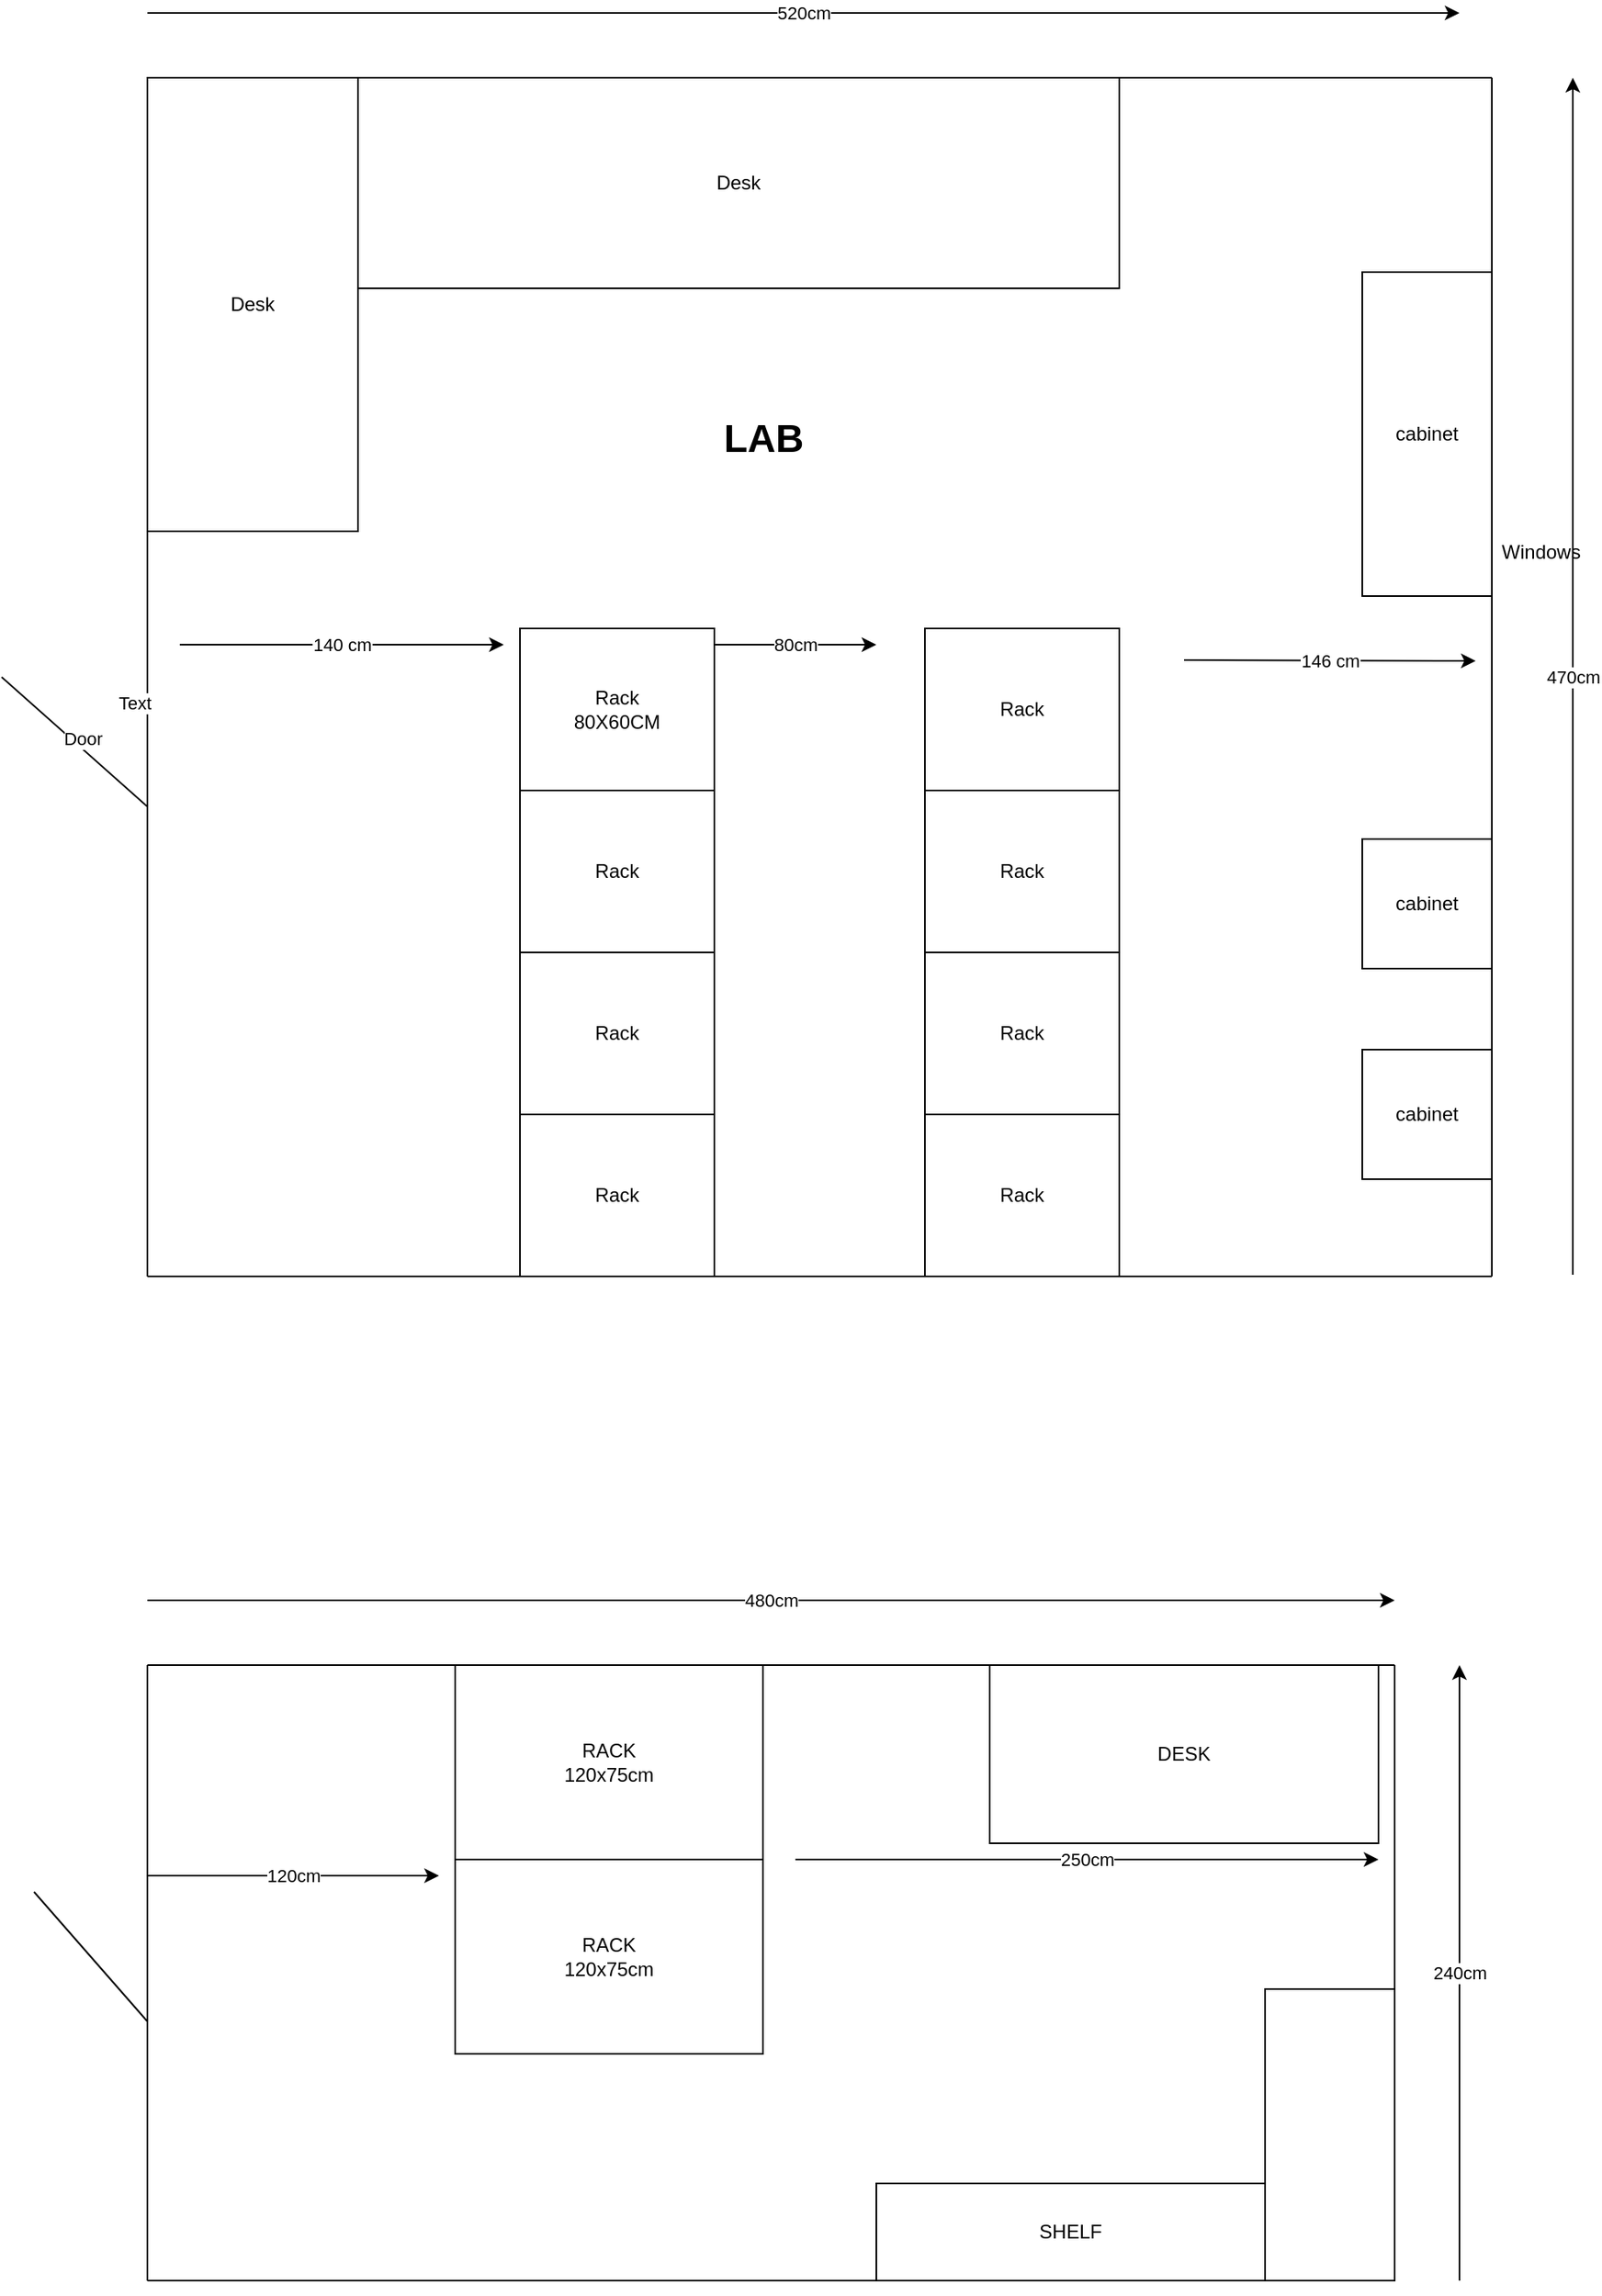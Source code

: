 <mxfile version="26.2.14">
  <diagram name="Page-1" id="0rwIy5gSwFDeN-cu-DK_">
    <mxGraphModel dx="2377" dy="1452" grid="1" gridSize="10" guides="1" tooltips="1" connect="1" arrows="1" fold="1" page="1" pageScale="1" pageWidth="2336" pageHeight="1654" math="0" shadow="0">
      <root>
        <mxCell id="0" />
        <mxCell id="1" parent="0" />
        <mxCell id="RzOmzHaiy46DHeElriqS-1" value="" style="endArrow=none;html=1;rounded=0;" parent="1" edge="1">
          <mxGeometry width="50" height="50" relative="1" as="geometry">
            <mxPoint x="320" y="160" as="sourcePoint" />
            <mxPoint x="1150" y="160" as="targetPoint" />
          </mxGeometry>
        </mxCell>
        <mxCell id="RzOmzHaiy46DHeElriqS-2" value="" style="endArrow=none;html=1;rounded=0;" parent="1" edge="1">
          <mxGeometry width="50" height="50" relative="1" as="geometry">
            <mxPoint x="320" y="900" as="sourcePoint" />
            <mxPoint x="320" y="160" as="targetPoint" />
          </mxGeometry>
        </mxCell>
        <mxCell id="u7w42iiDskShDQtFD_fB-39" value="Text" style="edgeLabel;html=1;align=center;verticalAlign=middle;resizable=0;points=[];" parent="RzOmzHaiy46DHeElriqS-2" vertex="1" connectable="0">
          <mxGeometry x="-0.043" y="8" relative="1" as="geometry">
            <mxPoint as="offset" />
          </mxGeometry>
        </mxCell>
        <mxCell id="u7w42iiDskShDQtFD_fB-1" value="" style="endArrow=none;html=1;rounded=0;" parent="1" edge="1">
          <mxGeometry width="50" height="50" relative="1" as="geometry">
            <mxPoint x="320" y="900" as="sourcePoint" />
            <mxPoint x="1150" y="900" as="targetPoint" />
          </mxGeometry>
        </mxCell>
        <mxCell id="u7w42iiDskShDQtFD_fB-2" value="" style="endArrow=none;html=1;rounded=0;" parent="1" edge="1">
          <mxGeometry width="50" height="50" relative="1" as="geometry">
            <mxPoint x="1150" y="900" as="sourcePoint" />
            <mxPoint x="1150" y="160" as="targetPoint" />
          </mxGeometry>
        </mxCell>
        <mxCell id="u7w42iiDskShDQtFD_fB-3" value="" style="endArrow=none;html=1;rounded=0;" parent="1" edge="1">
          <mxGeometry width="50" height="50" relative="1" as="geometry">
            <mxPoint x="320" y="610" as="sourcePoint" />
            <mxPoint x="230" y="530" as="targetPoint" />
          </mxGeometry>
        </mxCell>
        <mxCell id="u7w42iiDskShDQtFD_fB-40" value="Door" style="edgeLabel;html=1;align=center;verticalAlign=middle;resizable=0;points=[];" parent="u7w42iiDskShDQtFD_fB-3" vertex="1" connectable="0">
          <mxGeometry x="-0.04" y="-5" relative="1" as="geometry">
            <mxPoint as="offset" />
          </mxGeometry>
        </mxCell>
        <mxCell id="u7w42iiDskShDQtFD_fB-19" value="" style="endArrow=classic;html=1;rounded=0;" parent="1" edge="1">
          <mxGeometry relative="1" as="geometry">
            <mxPoint x="320" y="120" as="sourcePoint" />
            <mxPoint x="1130" y="120" as="targetPoint" />
          </mxGeometry>
        </mxCell>
        <mxCell id="u7w42iiDskShDQtFD_fB-20" value="520cm" style="edgeLabel;resizable=0;html=1;;align=center;verticalAlign=middle;" parent="u7w42iiDskShDQtFD_fB-19" connectable="0" vertex="1">
          <mxGeometry relative="1" as="geometry" />
        </mxCell>
        <mxCell id="u7w42iiDskShDQtFD_fB-22" value="Rack" style="rounded=0;whiteSpace=wrap;html=1;" parent="1" vertex="1">
          <mxGeometry x="550" y="800" width="120" height="100" as="geometry" />
        </mxCell>
        <mxCell id="u7w42iiDskShDQtFD_fB-23" value="Rack" style="rounded=0;whiteSpace=wrap;html=1;" parent="1" vertex="1">
          <mxGeometry x="550" y="700" width="120" height="100" as="geometry" />
        </mxCell>
        <mxCell id="u7w42iiDskShDQtFD_fB-24" value="Rack" style="rounded=0;whiteSpace=wrap;html=1;" parent="1" vertex="1">
          <mxGeometry x="550" y="600" width="120" height="100" as="geometry" />
        </mxCell>
        <mxCell id="u7w42iiDskShDQtFD_fB-25" value="Rack&lt;br&gt;80X60CM" style="rounded=0;whiteSpace=wrap;html=1;" parent="1" vertex="1">
          <mxGeometry x="550" y="500" width="120" height="100" as="geometry" />
        </mxCell>
        <mxCell id="u7w42iiDskShDQtFD_fB-27" value="Rack" style="rounded=0;whiteSpace=wrap;html=1;" parent="1" vertex="1">
          <mxGeometry x="800" y="800" width="120" height="100" as="geometry" />
        </mxCell>
        <mxCell id="u7w42iiDskShDQtFD_fB-28" value="Rack" style="rounded=0;whiteSpace=wrap;html=1;" parent="1" vertex="1">
          <mxGeometry x="800" y="700" width="120" height="100" as="geometry" />
        </mxCell>
        <mxCell id="u7w42iiDskShDQtFD_fB-29" value="Rack" style="rounded=0;whiteSpace=wrap;html=1;" parent="1" vertex="1">
          <mxGeometry x="800" y="600" width="120" height="100" as="geometry" />
        </mxCell>
        <mxCell id="u7w42iiDskShDQtFD_fB-30" value="Rack" style="rounded=0;whiteSpace=wrap;html=1;" parent="1" vertex="1">
          <mxGeometry x="800" y="500" width="120" height="100" as="geometry" />
        </mxCell>
        <mxCell id="u7w42iiDskShDQtFD_fB-33" value="Desk" style="rounded=0;whiteSpace=wrap;html=1;" parent="1" vertex="1">
          <mxGeometry x="320" y="160" width="130" height="280" as="geometry" />
        </mxCell>
        <mxCell id="u7w42iiDskShDQtFD_fB-34" value="Desk" style="rounded=0;whiteSpace=wrap;html=1;" parent="1" vertex="1">
          <mxGeometry x="450" y="160" width="470" height="130" as="geometry" />
        </mxCell>
        <mxCell id="u7w42iiDskShDQtFD_fB-35" value="cabinet" style="rounded=0;whiteSpace=wrap;html=1;" parent="1" vertex="1">
          <mxGeometry x="1070" y="280" width="80" height="200" as="geometry" />
        </mxCell>
        <mxCell id="u7w42iiDskShDQtFD_fB-36" value="cabinet" style="whiteSpace=wrap;html=1;aspect=fixed;" parent="1" vertex="1">
          <mxGeometry x="1070" y="630" width="80" height="80" as="geometry" />
        </mxCell>
        <mxCell id="u7w42iiDskShDQtFD_fB-38" value="cabinet" style="whiteSpace=wrap;html=1;aspect=fixed;" parent="1" vertex="1">
          <mxGeometry x="1070" y="760" width="80" height="80" as="geometry" />
        </mxCell>
        <mxCell id="u7w42iiDskShDQtFD_fB-41" value="Windows" style="text;html=1;align=center;verticalAlign=middle;resizable=0;points=[];autosize=1;strokeColor=none;fillColor=none;" parent="1" vertex="1">
          <mxGeometry x="1145" y="438" width="70" height="30" as="geometry" />
        </mxCell>
        <mxCell id="u7w42iiDskShDQtFD_fB-42" value="&lt;h1&gt;LAB&lt;/h1&gt;" style="text;html=1;align=center;verticalAlign=middle;resizable=0;points=[];autosize=1;strokeColor=none;fillColor=none;" parent="1" vertex="1">
          <mxGeometry x="665" y="348" width="70" height="70" as="geometry" />
        </mxCell>
        <mxCell id="u7w42iiDskShDQtFD_fB-46" value="" style="endArrow=classic;html=1;rounded=0;" parent="1" edge="1">
          <mxGeometry relative="1" as="geometry">
            <mxPoint x="1200" y="899" as="sourcePoint" />
            <mxPoint x="1200" y="160" as="targetPoint" />
          </mxGeometry>
        </mxCell>
        <mxCell id="u7w42iiDskShDQtFD_fB-47" value="470cm" style="edgeLabel;resizable=0;html=1;;align=center;verticalAlign=middle;" parent="u7w42iiDskShDQtFD_fB-46" connectable="0" vertex="1">
          <mxGeometry relative="1" as="geometry" />
        </mxCell>
        <mxCell id="u7w42iiDskShDQtFD_fB-55" value="" style="endArrow=none;html=1;rounded=0;" parent="1" edge="1">
          <mxGeometry width="50" height="50" relative="1" as="geometry">
            <mxPoint x="320" y="1520" as="sourcePoint" />
            <mxPoint x="320" y="1140" as="targetPoint" />
          </mxGeometry>
        </mxCell>
        <mxCell id="u7w42iiDskShDQtFD_fB-63" value="" style="endArrow=none;html=1;rounded=0;" parent="1" edge="1">
          <mxGeometry width="50" height="50" relative="1" as="geometry">
            <mxPoint x="320" y="1520" as="sourcePoint" />
            <mxPoint x="1090" y="1520" as="targetPoint" />
          </mxGeometry>
        </mxCell>
        <mxCell id="u7w42iiDskShDQtFD_fB-64" value="" style="endArrow=none;html=1;rounded=0;" parent="1" edge="1">
          <mxGeometry width="50" height="50" relative="1" as="geometry">
            <mxPoint x="320" y="1140" as="sourcePoint" />
            <mxPoint x="1090" y="1140" as="targetPoint" />
          </mxGeometry>
        </mxCell>
        <mxCell id="u7w42iiDskShDQtFD_fB-65" value="" style="endArrow=none;html=1;rounded=0;" parent="1" edge="1">
          <mxGeometry width="50" height="50" relative="1" as="geometry">
            <mxPoint x="1090" y="1140" as="sourcePoint" />
            <mxPoint x="1090" y="1520" as="targetPoint" />
          </mxGeometry>
        </mxCell>
        <mxCell id="u7w42iiDskShDQtFD_fB-66" value="" style="endArrow=none;html=1;rounded=0;" parent="1" edge="1">
          <mxGeometry width="50" height="50" relative="1" as="geometry">
            <mxPoint x="320" y="1360" as="sourcePoint" />
            <mxPoint x="250" y="1280" as="targetPoint" />
          </mxGeometry>
        </mxCell>
        <mxCell id="u7w42iiDskShDQtFD_fB-69" value="RACK&lt;br&gt;120x75cm" style="rounded=0;whiteSpace=wrap;html=1;" parent="1" vertex="1">
          <mxGeometry x="510" y="1140" width="190" height="120" as="geometry" />
        </mxCell>
        <mxCell id="u7w42iiDskShDQtFD_fB-70" value="RACK&lt;br&gt;120x75cm" style="rounded=0;whiteSpace=wrap;html=1;" parent="1" vertex="1">
          <mxGeometry x="510" y="1260" width="190" height="120" as="geometry" />
        </mxCell>
        <mxCell id="u7w42iiDskShDQtFD_fB-75" value="1" style="endArrow=classic;html=1;rounded=0;" parent="1" edge="1">
          <mxGeometry relative="1" as="geometry">
            <mxPoint x="960" y="519.52" as="sourcePoint" />
            <mxPoint x="1140" y="520" as="targetPoint" />
          </mxGeometry>
        </mxCell>
        <mxCell id="u7w42iiDskShDQtFD_fB-76" value="146 cm" style="edgeLabel;resizable=0;html=1;;align=center;verticalAlign=middle;" parent="u7w42iiDskShDQtFD_fB-75" connectable="0" vertex="1">
          <mxGeometry relative="1" as="geometry" />
        </mxCell>
        <mxCell id="u7w42iiDskShDQtFD_fB-78" value="" style="endArrow=classic;html=1;rounded=0;" parent="1" edge="1">
          <mxGeometry relative="1" as="geometry">
            <mxPoint x="340" y="510" as="sourcePoint" />
            <mxPoint x="540" y="510" as="targetPoint" />
          </mxGeometry>
        </mxCell>
        <mxCell id="u7w42iiDskShDQtFD_fB-79" value="140 cm" style="edgeLabel;resizable=0;html=1;;align=center;verticalAlign=middle;" parent="u7w42iiDskShDQtFD_fB-78" connectable="0" vertex="1">
          <mxGeometry relative="1" as="geometry" />
        </mxCell>
        <mxCell id="u7w42iiDskShDQtFD_fB-84" value="" style="endArrow=classic;html=1;rounded=0;" parent="1" edge="1">
          <mxGeometry relative="1" as="geometry">
            <mxPoint x="670" y="510" as="sourcePoint" />
            <mxPoint x="770" y="510" as="targetPoint" />
          </mxGeometry>
        </mxCell>
        <mxCell id="u7w42iiDskShDQtFD_fB-85" value="80cm" style="edgeLabel;resizable=0;html=1;;align=center;verticalAlign=middle;" parent="u7w42iiDskShDQtFD_fB-84" connectable="0" vertex="1">
          <mxGeometry relative="1" as="geometry" />
        </mxCell>
        <mxCell id="u7w42iiDskShDQtFD_fB-86" value="" style="endArrow=classic;html=1;rounded=0;" parent="1" edge="1">
          <mxGeometry relative="1" as="geometry">
            <mxPoint x="320" y="1100" as="sourcePoint" />
            <mxPoint x="1090" y="1100" as="targetPoint" />
          </mxGeometry>
        </mxCell>
        <mxCell id="u7w42iiDskShDQtFD_fB-87" value="480cm" style="edgeLabel;resizable=0;html=1;;align=center;verticalAlign=middle;" parent="u7w42iiDskShDQtFD_fB-86" connectable="0" vertex="1">
          <mxGeometry relative="1" as="geometry" />
        </mxCell>
        <mxCell id="u7w42iiDskShDQtFD_fB-88" value="" style="endArrow=classic;html=1;rounded=0;" parent="1" edge="1">
          <mxGeometry relative="1" as="geometry">
            <mxPoint x="1130" y="1520" as="sourcePoint" />
            <mxPoint x="1130" y="1140" as="targetPoint" />
          </mxGeometry>
        </mxCell>
        <mxCell id="u7w42iiDskShDQtFD_fB-89" value="240cm" style="edgeLabel;resizable=0;html=1;;align=center;verticalAlign=middle;" parent="u7w42iiDskShDQtFD_fB-88" connectable="0" vertex="1">
          <mxGeometry relative="1" as="geometry" />
        </mxCell>
        <mxCell id="u7w42iiDskShDQtFD_fB-90" value="" style="endArrow=classic;html=1;rounded=0;" parent="1" edge="1">
          <mxGeometry relative="1" as="geometry">
            <mxPoint x="320" y="1270" as="sourcePoint" />
            <mxPoint x="500" y="1270" as="targetPoint" />
          </mxGeometry>
        </mxCell>
        <mxCell id="u7w42iiDskShDQtFD_fB-91" value="120cm" style="edgeLabel;resizable=0;html=1;;align=center;verticalAlign=middle;" parent="u7w42iiDskShDQtFD_fB-90" connectable="0" vertex="1">
          <mxGeometry relative="1" as="geometry" />
        </mxCell>
        <mxCell id="u7w42iiDskShDQtFD_fB-93" value="" style="endArrow=classic;html=1;rounded=0;" parent="1" edge="1">
          <mxGeometry relative="1" as="geometry">
            <mxPoint x="720" y="1260" as="sourcePoint" />
            <mxPoint x="1080" y="1260" as="targetPoint" />
          </mxGeometry>
        </mxCell>
        <mxCell id="u7w42iiDskShDQtFD_fB-94" value="250cm" style="edgeLabel;resizable=0;html=1;;align=center;verticalAlign=middle;" parent="u7w42iiDskShDQtFD_fB-93" connectable="0" vertex="1">
          <mxGeometry relative="1" as="geometry" />
        </mxCell>
        <mxCell id="u7w42iiDskShDQtFD_fB-96" value="DESK" style="rounded=0;whiteSpace=wrap;html=1;" parent="1" vertex="1">
          <mxGeometry x="840" y="1140" width="240" height="110" as="geometry" />
        </mxCell>
        <mxCell id="u7w42iiDskShDQtFD_fB-97" value="" style="rounded=0;whiteSpace=wrap;html=1;" parent="1" vertex="1">
          <mxGeometry x="1010" y="1340" width="80" height="180" as="geometry" />
        </mxCell>
        <mxCell id="u7w42iiDskShDQtFD_fB-98" value="SHELF" style="rounded=0;whiteSpace=wrap;html=1;" parent="1" vertex="1">
          <mxGeometry x="770" y="1460" width="240" height="60" as="geometry" />
        </mxCell>
      </root>
    </mxGraphModel>
  </diagram>
</mxfile>
